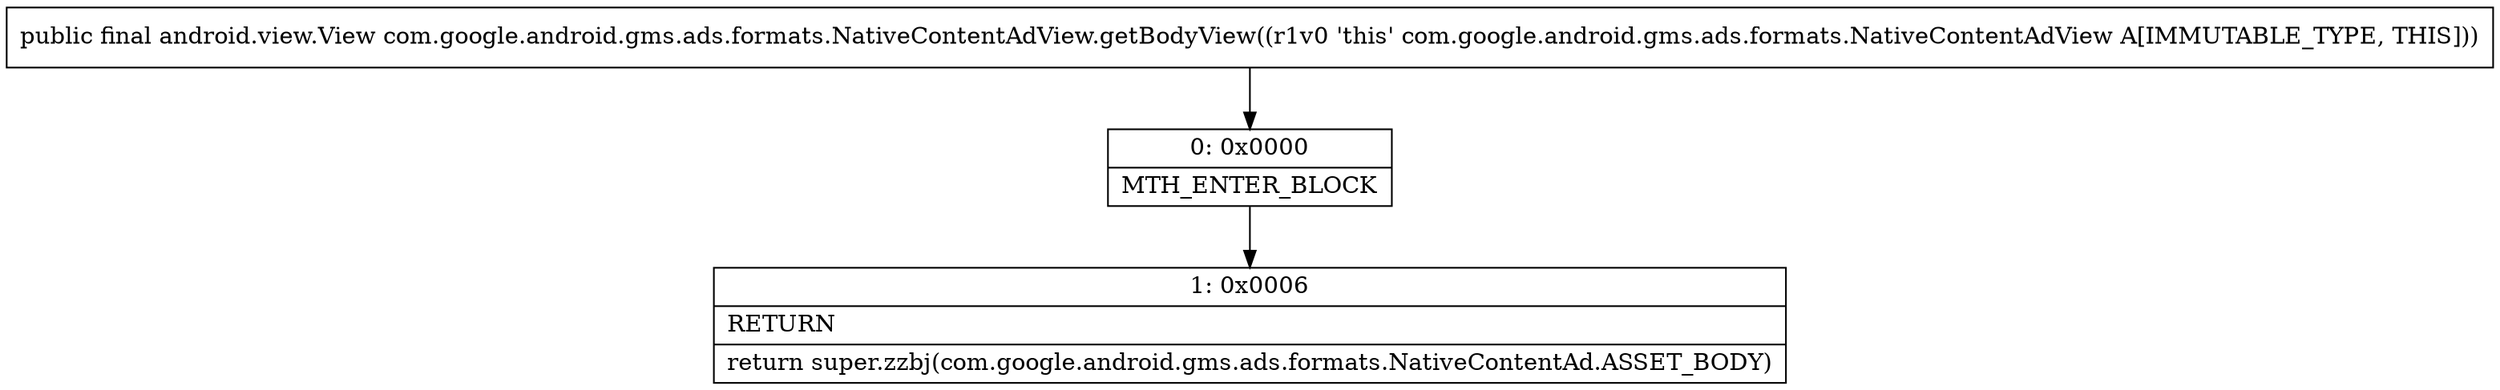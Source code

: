 digraph "CFG forcom.google.android.gms.ads.formats.NativeContentAdView.getBodyView()Landroid\/view\/View;" {
Node_0 [shape=record,label="{0\:\ 0x0000|MTH_ENTER_BLOCK\l}"];
Node_1 [shape=record,label="{1\:\ 0x0006|RETURN\l|return super.zzbj(com.google.android.gms.ads.formats.NativeContentAd.ASSET_BODY)\l}"];
MethodNode[shape=record,label="{public final android.view.View com.google.android.gms.ads.formats.NativeContentAdView.getBodyView((r1v0 'this' com.google.android.gms.ads.formats.NativeContentAdView A[IMMUTABLE_TYPE, THIS])) }"];
MethodNode -> Node_0;
Node_0 -> Node_1;
}

